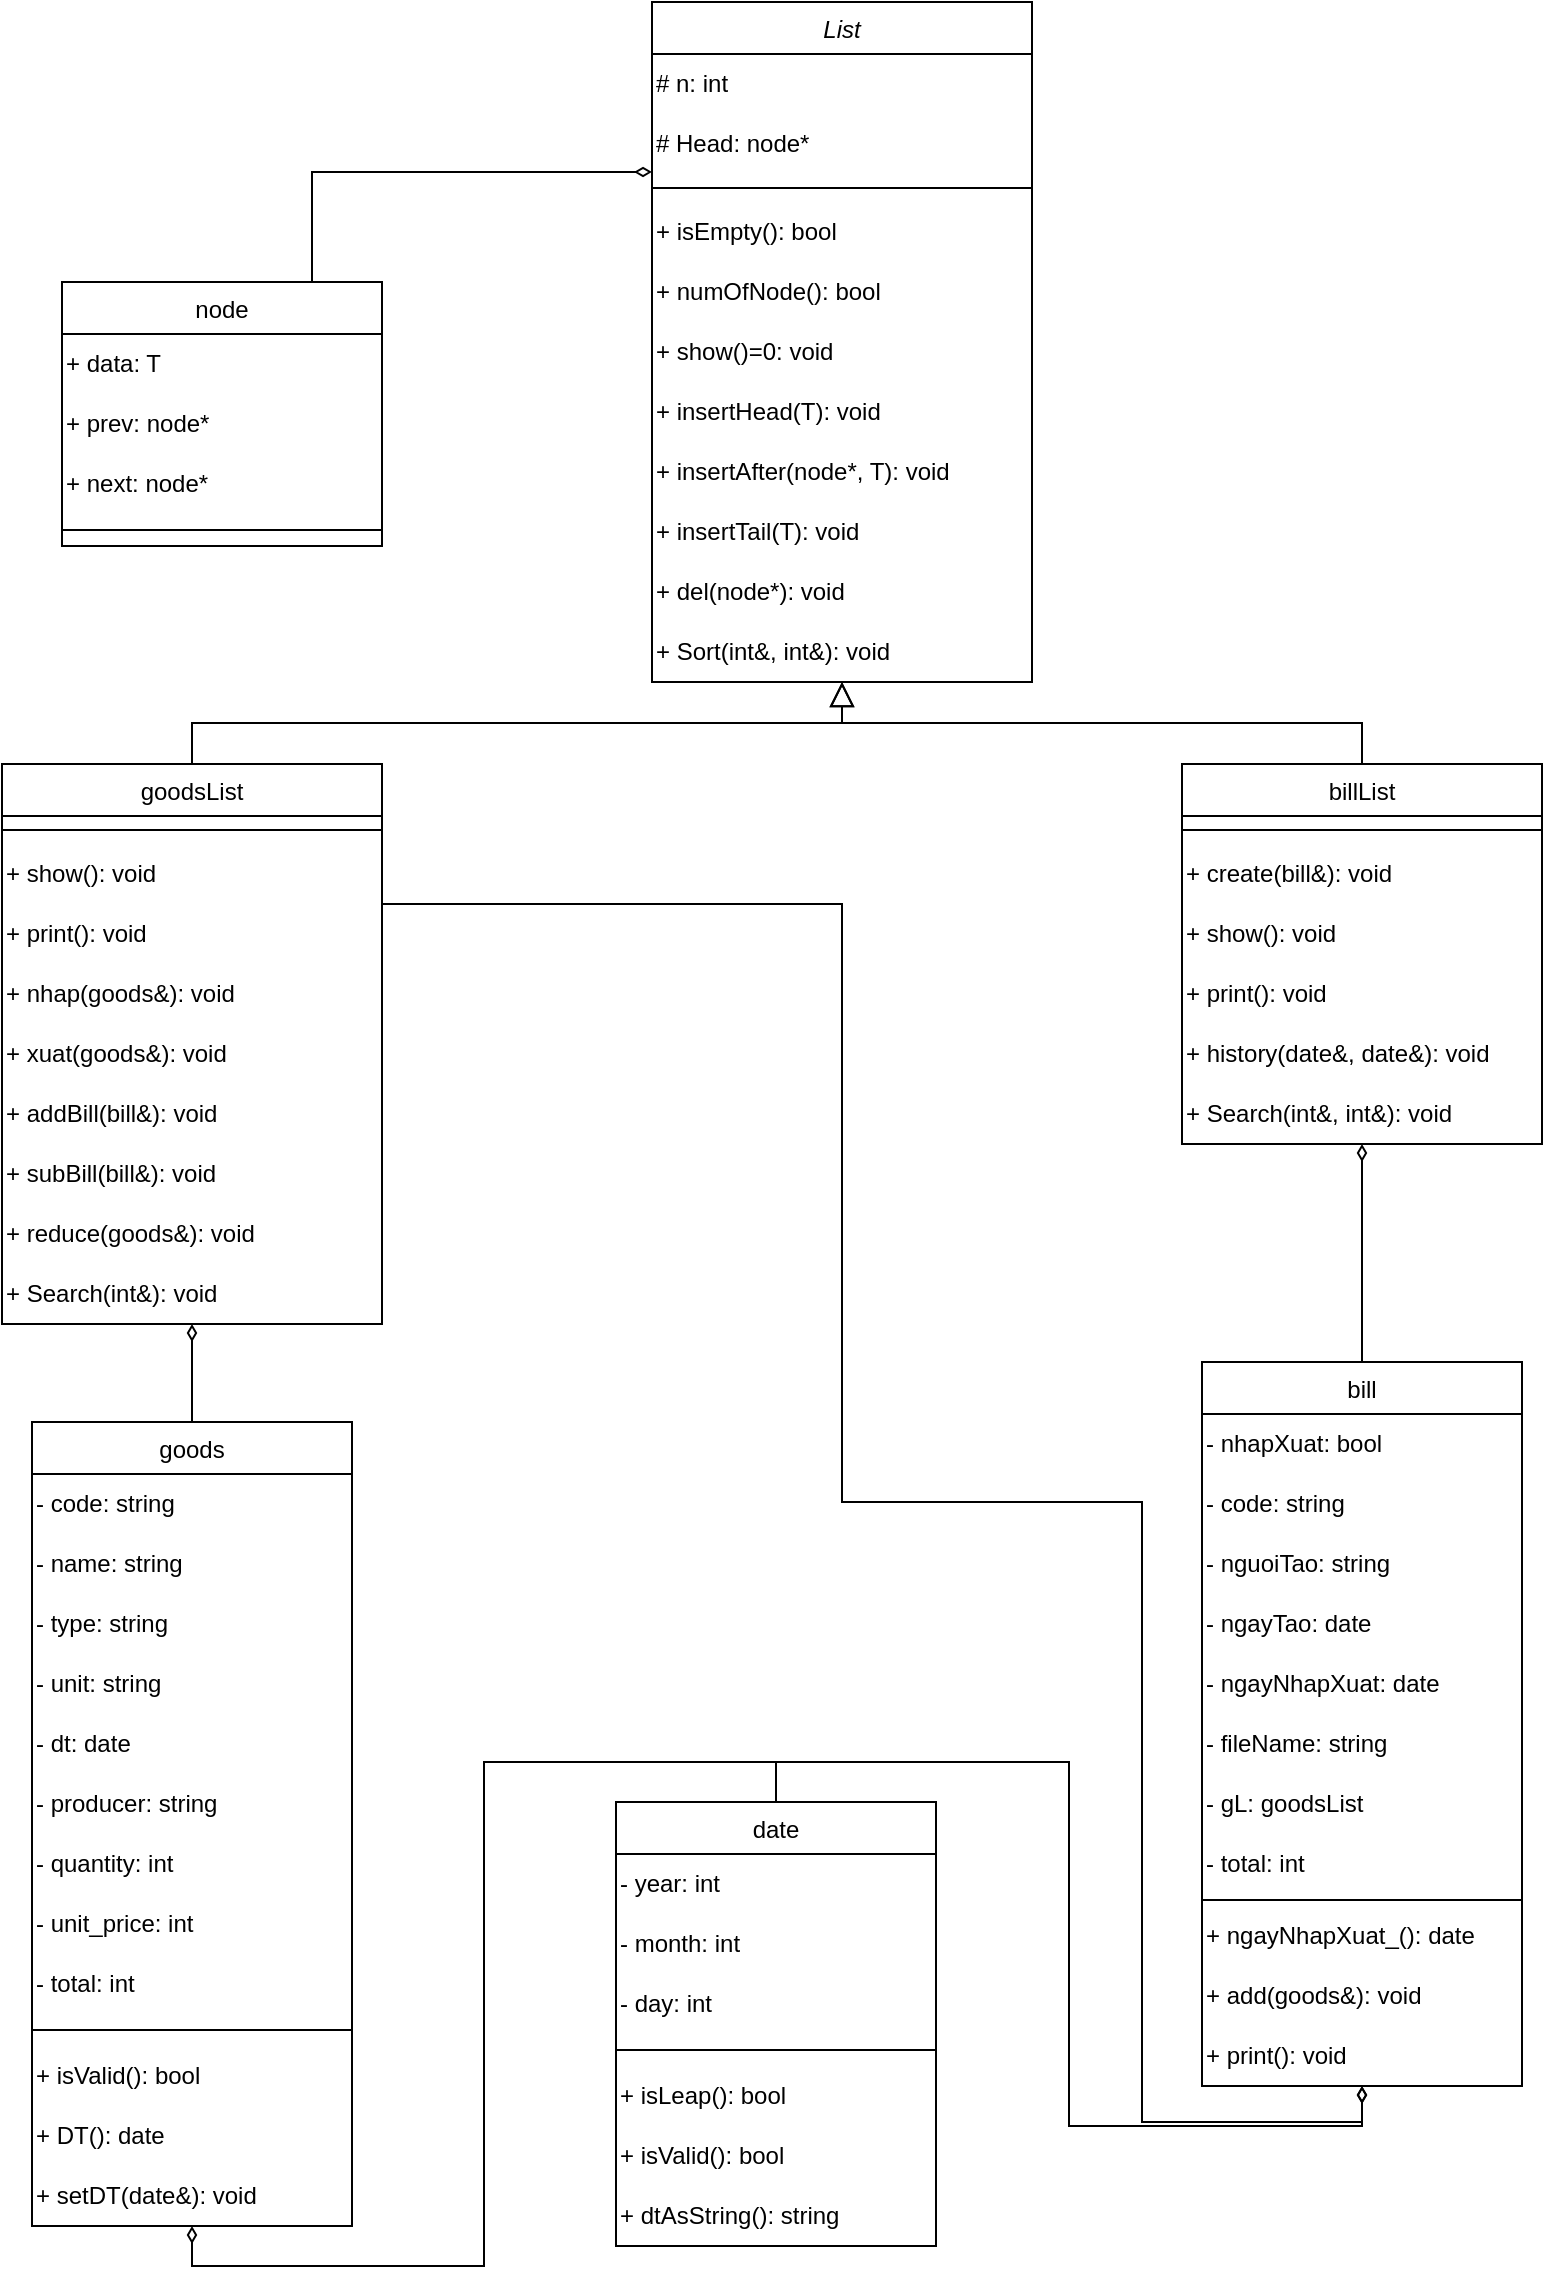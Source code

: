 <mxfile version="20.6.0" type="github">
  <diagram id="C5RBs43oDa-KdzZeNtuy" name="Page-1">
    <mxGraphModel dx="1904" dy="709" grid="1" gridSize="10" guides="1" tooltips="1" connect="1" arrows="1" fold="1" page="1" pageScale="1" pageWidth="827" pageHeight="1169" math="0" shadow="0">
      <root>
        <mxCell id="WIyWlLk6GJQsqaUBKTNV-0" />
        <mxCell id="WIyWlLk6GJQsqaUBKTNV-1" parent="WIyWlLk6GJQsqaUBKTNV-0" />
        <mxCell id="1ag-65yC-xZQ9Hd99v2W-49" value="List" style="swimlane;fontStyle=2;align=center;verticalAlign=top;childLayout=stackLayout;horizontal=1;startSize=26;horizontalStack=0;resizeParent=1;resizeLast=0;collapsible=1;marginBottom=0;rounded=0;shadow=0;strokeWidth=1;" parent="WIyWlLk6GJQsqaUBKTNV-1" vertex="1">
          <mxGeometry x="-475" width="190" height="340" as="geometry">
            <mxRectangle x="230" y="140" width="160" height="26" as="alternateBounds" />
          </mxGeometry>
        </mxCell>
        <mxCell id="6-5mxGOzj2d0yolRzoxp-0" value="# n: int" style="text;html=1;align=left;verticalAlign=middle;resizable=0;points=[];autosize=1;strokeColor=none;fillColor=none;" vertex="1" parent="1ag-65yC-xZQ9Hd99v2W-49">
          <mxGeometry y="26" width="190" height="30" as="geometry" />
        </mxCell>
        <mxCell id="6-5mxGOzj2d0yolRzoxp-1" value="# Head: node*" style="text;html=1;align=left;verticalAlign=middle;resizable=0;points=[];autosize=1;strokeColor=none;fillColor=none;" vertex="1" parent="1ag-65yC-xZQ9Hd99v2W-49">
          <mxGeometry y="56" width="190" height="30" as="geometry" />
        </mxCell>
        <mxCell id="1ag-65yC-xZQ9Hd99v2W-50" value="" style="line;html=1;strokeWidth=1;align=left;verticalAlign=middle;spacingTop=-1;spacingLeft=3;spacingRight=3;rotatable=0;labelPosition=right;points=[];portConstraint=eastwest;" parent="1ag-65yC-xZQ9Hd99v2W-49" vertex="1">
          <mxGeometry y="86" width="190" height="14" as="geometry" />
        </mxCell>
        <mxCell id="6-5mxGOzj2d0yolRzoxp-5" value="" style="group" vertex="1" connectable="0" parent="1ag-65yC-xZQ9Hd99v2W-49">
          <mxGeometry y="100" width="190" height="120" as="geometry" />
        </mxCell>
        <mxCell id="1ag-65yC-xZQ9Hd99v2W-51" value="+ isEmpty(): bool" style="text;html=1;align=left;verticalAlign=middle;resizable=0;points=[];autosize=1;strokeColor=none;fillColor=none;" parent="6-5mxGOzj2d0yolRzoxp-5" vertex="1">
          <mxGeometry width="160" height="30" as="geometry" />
        </mxCell>
        <mxCell id="6-5mxGOzj2d0yolRzoxp-2" value="+ numOfNode(): bool" style="text;html=1;align=left;verticalAlign=middle;resizable=1;points=[];autosize=1;strokeColor=none;fillColor=none;container=0;movable=1;rotatable=1;deletable=1;editable=1;connectable=1;" vertex="1" parent="6-5mxGOzj2d0yolRzoxp-5">
          <mxGeometry y="30" width="160" height="30" as="geometry" />
        </mxCell>
        <mxCell id="6-5mxGOzj2d0yolRzoxp-3" value="&lt;span style=&quot;&quot;&gt;+ show()=0: void&lt;/span&gt;" style="text;html=1;align=left;verticalAlign=middle;resizable=0;points=[];autosize=1;strokeColor=none;fillColor=none;" vertex="1" parent="6-5mxGOzj2d0yolRzoxp-5">
          <mxGeometry y="60" width="110" height="30" as="geometry" />
        </mxCell>
        <mxCell id="6-5mxGOzj2d0yolRzoxp-4" value="+ insertHead(T): void" style="text;html=1;align=left;verticalAlign=middle;resizable=0;points=[];autosize=1;strokeColor=none;fillColor=none;" vertex="1" parent="6-5mxGOzj2d0yolRzoxp-5">
          <mxGeometry y="90" width="140" height="30" as="geometry" />
        </mxCell>
        <mxCell id="6-5mxGOzj2d0yolRzoxp-6" value="+ insertAfter(node*, T): void" style="text;html=1;align=left;verticalAlign=middle;resizable=0;points=[];autosize=1;strokeColor=none;fillColor=none;" vertex="1" parent="1ag-65yC-xZQ9Hd99v2W-49">
          <mxGeometry y="220" width="190" height="30" as="geometry" />
        </mxCell>
        <mxCell id="6-5mxGOzj2d0yolRzoxp-7" value="+ insertTail(T): void" style="text;html=1;align=left;verticalAlign=middle;resizable=0;points=[];autosize=1;strokeColor=none;fillColor=none;" vertex="1" parent="1ag-65yC-xZQ9Hd99v2W-49">
          <mxGeometry y="250" width="190" height="30" as="geometry" />
        </mxCell>
        <mxCell id="6-5mxGOzj2d0yolRzoxp-8" value="+ del(node*): void" style="text;html=1;align=left;verticalAlign=middle;resizable=0;points=[];autosize=1;strokeColor=none;fillColor=none;" vertex="1" parent="1ag-65yC-xZQ9Hd99v2W-49">
          <mxGeometry y="280" width="190" height="30" as="geometry" />
        </mxCell>
        <mxCell id="6-5mxGOzj2d0yolRzoxp-9" value="+ Sort(int&amp;amp;, int&amp;amp;): void" style="text;html=1;align=left;verticalAlign=middle;resizable=0;points=[];autosize=1;strokeColor=none;fillColor=none;" vertex="1" parent="1ag-65yC-xZQ9Hd99v2W-49">
          <mxGeometry y="310" width="190" height="30" as="geometry" />
        </mxCell>
        <mxCell id="6-5mxGOzj2d0yolRzoxp-95" style="edgeStyle=orthogonalEdgeStyle;rounded=0;orthogonalLoop=1;jettySize=auto;html=1;exitX=1;exitY=0.25;exitDx=0;exitDy=0;entryX=0.5;entryY=1;entryDx=0;entryDy=0;endArrow=diamondThin;endFill=0;" edge="1" parent="WIyWlLk6GJQsqaUBKTNV-1" source="1ag-65yC-xZQ9Hd99v2W-53" target="1ag-65yC-xZQ9Hd99v2W-67">
          <mxGeometry relative="1" as="geometry">
            <Array as="points">
              <mxPoint x="-380" y="451" />
              <mxPoint x="-380" y="750" />
              <mxPoint x="-230" y="750" />
              <mxPoint x="-230" y="1060" />
              <mxPoint x="-120" y="1060" />
            </Array>
          </mxGeometry>
        </mxCell>
        <mxCell id="1ag-65yC-xZQ9Hd99v2W-53" value="goodsList" style="swimlane;fontStyle=0;align=center;verticalAlign=top;childLayout=stackLayout;horizontal=1;startSize=26;horizontalStack=0;resizeParent=1;resizeLast=0;collapsible=1;marginBottom=0;rounded=0;shadow=0;strokeWidth=1;" parent="WIyWlLk6GJQsqaUBKTNV-1" vertex="1">
          <mxGeometry x="-800" y="381" width="190" height="280" as="geometry">
            <mxRectangle x="130" y="380" width="160" height="26" as="alternateBounds" />
          </mxGeometry>
        </mxCell>
        <mxCell id="1ag-65yC-xZQ9Hd99v2W-55" value="" style="line;html=1;strokeWidth=1;align=left;verticalAlign=middle;spacingTop=-1;spacingLeft=3;spacingRight=3;rotatable=0;labelPosition=right;points=[];portConstraint=eastwest;" parent="1ag-65yC-xZQ9Hd99v2W-53" vertex="1">
          <mxGeometry y="26" width="190" height="14" as="geometry" />
        </mxCell>
        <mxCell id="6-5mxGOzj2d0yolRzoxp-36" value="" style="group" vertex="1" connectable="0" parent="1ag-65yC-xZQ9Hd99v2W-53">
          <mxGeometry y="40" width="190" height="240" as="geometry" />
        </mxCell>
        <mxCell id="1ag-65yC-xZQ9Hd99v2W-56" value="+ show(): void" style="text;html=1;align=left;verticalAlign=middle;resizable=0;points=[];autosize=1;strokeColor=none;fillColor=none;" parent="6-5mxGOzj2d0yolRzoxp-36" vertex="1">
          <mxGeometry width="190" height="30" as="geometry" />
        </mxCell>
        <mxCell id="1ag-65yC-xZQ9Hd99v2W-57" value="+ print(): void" style="text;html=1;align=left;verticalAlign=middle;resizable=0;points=[];autosize=1;strokeColor=none;fillColor=none;" parent="6-5mxGOzj2d0yolRzoxp-36" vertex="1">
          <mxGeometry y="30" width="190" height="30" as="geometry" />
        </mxCell>
        <mxCell id="6-5mxGOzj2d0yolRzoxp-24" value="+ nhap(goods&amp;amp;): void" style="text;html=1;align=left;verticalAlign=middle;resizable=0;points=[];autosize=1;strokeColor=none;fillColor=none;" vertex="1" parent="6-5mxGOzj2d0yolRzoxp-36">
          <mxGeometry y="60" width="190" height="30" as="geometry" />
        </mxCell>
        <mxCell id="6-5mxGOzj2d0yolRzoxp-25" value="+ xuat(goods&amp;amp;): void" style="text;html=1;align=left;verticalAlign=middle;resizable=0;points=[];autosize=1;strokeColor=none;fillColor=none;" vertex="1" parent="6-5mxGOzj2d0yolRzoxp-36">
          <mxGeometry y="90" width="190" height="30" as="geometry" />
        </mxCell>
        <mxCell id="6-5mxGOzj2d0yolRzoxp-26" value="+ addBill(bill&amp;amp;): void" style="text;html=1;align=left;verticalAlign=middle;resizable=0;points=[];autosize=1;strokeColor=none;fillColor=none;" vertex="1" parent="6-5mxGOzj2d0yolRzoxp-36">
          <mxGeometry y="120" width="130" height="30" as="geometry" />
        </mxCell>
        <mxCell id="6-5mxGOzj2d0yolRzoxp-27" value="+ subBill(bill&amp;amp;): void" style="text;html=1;align=left;verticalAlign=middle;resizable=0;points=[];autosize=1;strokeColor=none;fillColor=none;" vertex="1" parent="6-5mxGOzj2d0yolRzoxp-36">
          <mxGeometry y="150" width="130" height="30" as="geometry" />
        </mxCell>
        <mxCell id="6-5mxGOzj2d0yolRzoxp-29" value="+ reduce(goods&amp;amp;): void" style="text;html=1;align=left;verticalAlign=middle;resizable=0;points=[];autosize=1;strokeColor=none;fillColor=none;" vertex="1" parent="6-5mxGOzj2d0yolRzoxp-36">
          <mxGeometry y="180" width="190" height="30" as="geometry" />
        </mxCell>
        <mxCell id="6-5mxGOzj2d0yolRzoxp-34" value="+ Search(int&amp;amp;): void" style="text;html=1;align=left;verticalAlign=middle;resizable=0;points=[];autosize=1;strokeColor=none;fillColor=none;" vertex="1" parent="6-5mxGOzj2d0yolRzoxp-36">
          <mxGeometry y="210" width="130" height="30" as="geometry" />
        </mxCell>
        <mxCell id="1ag-65yC-xZQ9Hd99v2W-58" value="" style="endArrow=block;endSize=10;endFill=0;shadow=0;strokeWidth=1;rounded=0;edgeStyle=elbowEdgeStyle;elbow=vertical;" parent="WIyWlLk6GJQsqaUBKTNV-1" source="1ag-65yC-xZQ9Hd99v2W-53" target="1ag-65yC-xZQ9Hd99v2W-49" edge="1">
          <mxGeometry width="160" relative="1" as="geometry">
            <mxPoint x="-530" y="203" as="sourcePoint" />
            <mxPoint x="-530" y="203" as="targetPoint" />
          </mxGeometry>
        </mxCell>
        <mxCell id="1ag-65yC-xZQ9Hd99v2W-59" value="billList" style="swimlane;fontStyle=0;align=center;verticalAlign=top;childLayout=stackLayout;horizontal=1;startSize=26;horizontalStack=0;resizeParent=1;resizeLast=0;collapsible=1;marginBottom=0;rounded=0;shadow=0;strokeWidth=1;" parent="WIyWlLk6GJQsqaUBKTNV-1" vertex="1">
          <mxGeometry x="-210" y="381" width="180" height="190" as="geometry">
            <mxRectangle x="340" y="380" width="170" height="26" as="alternateBounds" />
          </mxGeometry>
        </mxCell>
        <mxCell id="1ag-65yC-xZQ9Hd99v2W-61" value="" style="line;html=1;strokeWidth=1;align=left;verticalAlign=middle;spacingTop=-1;spacingLeft=3;spacingRight=3;rotatable=0;labelPosition=right;points=[];portConstraint=eastwest;" parent="1ag-65yC-xZQ9Hd99v2W-59" vertex="1">
          <mxGeometry y="26" width="180" height="14" as="geometry" />
        </mxCell>
        <mxCell id="6-5mxGOzj2d0yolRzoxp-41" value="" style="group" vertex="1" connectable="0" parent="1ag-65yC-xZQ9Hd99v2W-59">
          <mxGeometry y="40" width="180" height="150" as="geometry" />
        </mxCell>
        <mxCell id="1ag-65yC-xZQ9Hd99v2W-62" value="+ create(bill&amp;amp;): void" style="text;html=1;align=left;verticalAlign=middle;resizable=0;points=[];autosize=1;strokeColor=none;fillColor=none;" parent="6-5mxGOzj2d0yolRzoxp-41" vertex="1">
          <mxGeometry width="180" height="30" as="geometry" />
        </mxCell>
        <mxCell id="6-5mxGOzj2d0yolRzoxp-37" value="+ show(): void" style="text;html=1;align=left;verticalAlign=middle;resizable=0;points=[];autosize=1;strokeColor=none;fillColor=none;" vertex="1" parent="6-5mxGOzj2d0yolRzoxp-41">
          <mxGeometry y="30" width="180" height="30" as="geometry" />
        </mxCell>
        <mxCell id="1ag-65yC-xZQ9Hd99v2W-63" value="+ print(): void" style="text;html=1;align=left;verticalAlign=middle;resizable=0;points=[];autosize=1;strokeColor=none;fillColor=none;" parent="6-5mxGOzj2d0yolRzoxp-41" vertex="1">
          <mxGeometry y="60" width="180" height="30" as="geometry" />
        </mxCell>
        <mxCell id="6-5mxGOzj2d0yolRzoxp-39" value="+ history(date&amp;amp;, date&amp;amp;): void" style="text;html=1;align=left;verticalAlign=middle;resizable=0;points=[];autosize=1;strokeColor=none;fillColor=none;" vertex="1" parent="6-5mxGOzj2d0yolRzoxp-41">
          <mxGeometry y="90" width="180" height="30" as="geometry" />
        </mxCell>
        <mxCell id="6-5mxGOzj2d0yolRzoxp-40" value="+ Search(int&amp;amp;, int&amp;amp;): void" style="text;html=1;align=left;verticalAlign=middle;resizable=0;points=[];autosize=1;strokeColor=none;fillColor=none;" vertex="1" parent="6-5mxGOzj2d0yolRzoxp-41">
          <mxGeometry y="120" width="180" height="30" as="geometry" />
        </mxCell>
        <mxCell id="1ag-65yC-xZQ9Hd99v2W-64" value="" style="endArrow=block;endSize=10;endFill=0;shadow=0;strokeWidth=1;rounded=0;edgeStyle=elbowEdgeStyle;elbow=vertical;" parent="WIyWlLk6GJQsqaUBKTNV-1" source="1ag-65yC-xZQ9Hd99v2W-59" target="1ag-65yC-xZQ9Hd99v2W-49" edge="1">
          <mxGeometry width="160" relative="1" as="geometry">
            <mxPoint x="-520" y="373" as="sourcePoint" />
            <mxPoint x="-420" y="271" as="targetPoint" />
          </mxGeometry>
        </mxCell>
        <mxCell id="6-5mxGOzj2d0yolRzoxp-16" style="edgeStyle=orthogonalEdgeStyle;rounded=0;orthogonalLoop=1;jettySize=auto;html=1;exitX=0.5;exitY=0;exitDx=0;exitDy=0;entryX=0.5;entryY=1;entryDx=0;entryDy=0;endArrow=diamondThin;endFill=0;" edge="1" parent="WIyWlLk6GJQsqaUBKTNV-1" source="1ag-65yC-xZQ9Hd99v2W-65" target="1ag-65yC-xZQ9Hd99v2W-53">
          <mxGeometry relative="1" as="geometry" />
        </mxCell>
        <mxCell id="1ag-65yC-xZQ9Hd99v2W-65" value="goods" style="swimlane;fontStyle=0;align=center;verticalAlign=top;childLayout=stackLayout;horizontal=1;startSize=26;horizontalStack=0;resizeParent=1;resizeLast=0;collapsible=1;marginBottom=0;rounded=0;shadow=0;strokeWidth=1;" parent="WIyWlLk6GJQsqaUBKTNV-1" vertex="1">
          <mxGeometry x="-785" y="710" width="160" height="402" as="geometry">
            <mxRectangle x="130" y="380" width="160" height="26" as="alternateBounds" />
          </mxGeometry>
        </mxCell>
        <mxCell id="6-5mxGOzj2d0yolRzoxp-42" value="- code: string" style="text;html=1;align=left;verticalAlign=middle;resizable=0;points=[];autosize=1;strokeColor=none;fillColor=none;" vertex="1" parent="1ag-65yC-xZQ9Hd99v2W-65">
          <mxGeometry y="26" width="160" height="30" as="geometry" />
        </mxCell>
        <mxCell id="6-5mxGOzj2d0yolRzoxp-45" value="- name: string" style="text;html=1;align=left;verticalAlign=middle;resizable=0;points=[];autosize=1;strokeColor=none;fillColor=none;" vertex="1" parent="1ag-65yC-xZQ9Hd99v2W-65">
          <mxGeometry y="56" width="160" height="30" as="geometry" />
        </mxCell>
        <mxCell id="6-5mxGOzj2d0yolRzoxp-47" value="- type: string" style="text;html=1;align=left;verticalAlign=middle;resizable=0;points=[];autosize=1;strokeColor=none;fillColor=none;" vertex="1" parent="1ag-65yC-xZQ9Hd99v2W-65">
          <mxGeometry y="86" width="160" height="30" as="geometry" />
        </mxCell>
        <mxCell id="6-5mxGOzj2d0yolRzoxp-50" value="- unit: string" style="text;html=1;align=left;verticalAlign=middle;resizable=0;points=[];autosize=1;strokeColor=none;fillColor=none;" vertex="1" parent="1ag-65yC-xZQ9Hd99v2W-65">
          <mxGeometry y="116" width="160" height="30" as="geometry" />
        </mxCell>
        <mxCell id="6-5mxGOzj2d0yolRzoxp-51" value="- dt: date" style="text;html=1;align=left;verticalAlign=middle;resizable=0;points=[];autosize=1;strokeColor=none;fillColor=none;" vertex="1" parent="1ag-65yC-xZQ9Hd99v2W-65">
          <mxGeometry y="146" width="160" height="30" as="geometry" />
        </mxCell>
        <mxCell id="6-5mxGOzj2d0yolRzoxp-52" value="- producer: string" style="text;html=1;align=left;verticalAlign=middle;resizable=0;points=[];autosize=1;strokeColor=none;fillColor=none;" vertex="1" parent="1ag-65yC-xZQ9Hd99v2W-65">
          <mxGeometry y="176" width="160" height="30" as="geometry" />
        </mxCell>
        <mxCell id="6-5mxGOzj2d0yolRzoxp-53" value="- quantity: int" style="text;html=1;align=left;verticalAlign=middle;resizable=0;points=[];autosize=1;strokeColor=none;fillColor=none;" vertex="1" parent="1ag-65yC-xZQ9Hd99v2W-65">
          <mxGeometry y="206" width="160" height="30" as="geometry" />
        </mxCell>
        <mxCell id="6-5mxGOzj2d0yolRzoxp-54" value="- unit_price: int" style="text;html=1;align=left;verticalAlign=middle;resizable=0;points=[];autosize=1;strokeColor=none;fillColor=none;" vertex="1" parent="1ag-65yC-xZQ9Hd99v2W-65">
          <mxGeometry y="236" width="160" height="30" as="geometry" />
        </mxCell>
        <mxCell id="6-5mxGOzj2d0yolRzoxp-55" value="- total: int" style="text;html=1;align=left;verticalAlign=middle;resizable=0;points=[];autosize=1;strokeColor=none;fillColor=none;" vertex="1" parent="1ag-65yC-xZQ9Hd99v2W-65">
          <mxGeometry y="266" width="160" height="30" as="geometry" />
        </mxCell>
        <mxCell id="1ag-65yC-xZQ9Hd99v2W-66" value="" style="line;html=1;strokeWidth=1;align=left;verticalAlign=middle;spacingTop=-1;spacingLeft=3;spacingRight=3;rotatable=0;labelPosition=right;points=[];portConstraint=eastwest;" parent="1ag-65yC-xZQ9Hd99v2W-65" vertex="1">
          <mxGeometry y="296" width="160" height="16" as="geometry" />
        </mxCell>
        <mxCell id="6-5mxGOzj2d0yolRzoxp-61" value="" style="group" vertex="1" connectable="0" parent="1ag-65yC-xZQ9Hd99v2W-65">
          <mxGeometry y="312" width="160" height="90" as="geometry" />
        </mxCell>
        <mxCell id="6-5mxGOzj2d0yolRzoxp-56" value="+ isValid(): bool" style="text;html=1;align=left;verticalAlign=middle;resizable=0;points=[];autosize=1;strokeColor=none;fillColor=none;" vertex="1" parent="6-5mxGOzj2d0yolRzoxp-61">
          <mxGeometry width="160" height="30" as="geometry" />
        </mxCell>
        <mxCell id="6-5mxGOzj2d0yolRzoxp-57" value="+ DT(): date" style="text;html=1;align=left;verticalAlign=middle;resizable=0;points=[];autosize=1;strokeColor=none;fillColor=none;" vertex="1" parent="6-5mxGOzj2d0yolRzoxp-61">
          <mxGeometry y="30" width="160" height="30" as="geometry" />
        </mxCell>
        <mxCell id="6-5mxGOzj2d0yolRzoxp-58" value="+ setDT(date&amp;amp;): void" style="text;html=1;align=left;verticalAlign=middle;resizable=0;points=[];autosize=1;strokeColor=none;fillColor=none;" vertex="1" parent="6-5mxGOzj2d0yolRzoxp-61">
          <mxGeometry y="60" width="160" height="30" as="geometry" />
        </mxCell>
        <mxCell id="6-5mxGOzj2d0yolRzoxp-21" style="edgeStyle=orthogonalEdgeStyle;rounded=0;orthogonalLoop=1;jettySize=auto;html=1;exitX=0.5;exitY=0;exitDx=0;exitDy=0;entryX=0.5;entryY=1;entryDx=0;entryDy=0;endArrow=diamondThin;endFill=0;" edge="1" parent="WIyWlLk6GJQsqaUBKTNV-1" source="1ag-65yC-xZQ9Hd99v2W-67" target="1ag-65yC-xZQ9Hd99v2W-59">
          <mxGeometry relative="1" as="geometry" />
        </mxCell>
        <mxCell id="1ag-65yC-xZQ9Hd99v2W-67" value="bill" style="swimlane;fontStyle=0;align=center;verticalAlign=top;childLayout=stackLayout;horizontal=1;startSize=26;horizontalStack=0;resizeParent=1;resizeLast=0;collapsible=1;marginBottom=0;rounded=0;shadow=0;strokeWidth=1;" parent="WIyWlLk6GJQsqaUBKTNV-1" vertex="1">
          <mxGeometry x="-200" y="680" width="160" height="362" as="geometry">
            <mxRectangle x="130" y="380" width="160" height="26" as="alternateBounds" />
          </mxGeometry>
        </mxCell>
        <mxCell id="6-5mxGOzj2d0yolRzoxp-68" value="- nhapXuat: bool" style="text;html=1;align=left;verticalAlign=middle;resizable=0;points=[];autosize=1;strokeColor=none;fillColor=none;" vertex="1" parent="1ag-65yC-xZQ9Hd99v2W-67">
          <mxGeometry y="26" width="160" height="30" as="geometry" />
        </mxCell>
        <mxCell id="6-5mxGOzj2d0yolRzoxp-69" value="- code: string" style="text;html=1;align=left;verticalAlign=middle;resizable=0;points=[];autosize=1;strokeColor=none;fillColor=none;" vertex="1" parent="1ag-65yC-xZQ9Hd99v2W-67">
          <mxGeometry y="56" width="160" height="30" as="geometry" />
        </mxCell>
        <mxCell id="6-5mxGOzj2d0yolRzoxp-70" value="- nguoiTao: string" style="text;html=1;align=left;verticalAlign=middle;resizable=0;points=[];autosize=1;strokeColor=none;fillColor=none;" vertex="1" parent="1ag-65yC-xZQ9Hd99v2W-67">
          <mxGeometry y="86" width="160" height="30" as="geometry" />
        </mxCell>
        <mxCell id="6-5mxGOzj2d0yolRzoxp-71" value="- ngayTao: date" style="text;html=1;align=left;verticalAlign=middle;resizable=0;points=[];autosize=1;strokeColor=none;fillColor=none;" vertex="1" parent="1ag-65yC-xZQ9Hd99v2W-67">
          <mxGeometry y="116" width="160" height="30" as="geometry" />
        </mxCell>
        <mxCell id="6-5mxGOzj2d0yolRzoxp-72" value="- ngayNhapXuat: date" style="text;html=1;align=left;verticalAlign=middle;resizable=0;points=[];autosize=1;strokeColor=none;fillColor=none;" vertex="1" parent="1ag-65yC-xZQ9Hd99v2W-67">
          <mxGeometry y="146" width="160" height="30" as="geometry" />
        </mxCell>
        <mxCell id="6-5mxGOzj2d0yolRzoxp-73" value="- fileName: string" style="text;html=1;align=left;verticalAlign=middle;resizable=0;points=[];autosize=1;strokeColor=none;fillColor=none;" vertex="1" parent="1ag-65yC-xZQ9Hd99v2W-67">
          <mxGeometry y="176" width="160" height="30" as="geometry" />
        </mxCell>
        <mxCell id="6-5mxGOzj2d0yolRzoxp-74" value="- gL: goodsList" style="text;html=1;align=left;verticalAlign=middle;resizable=0;points=[];autosize=1;strokeColor=none;fillColor=none;" vertex="1" parent="1ag-65yC-xZQ9Hd99v2W-67">
          <mxGeometry y="206" width="160" height="30" as="geometry" />
        </mxCell>
        <mxCell id="6-5mxGOzj2d0yolRzoxp-75" value="- total: int" style="text;html=1;align=left;verticalAlign=middle;resizable=0;points=[];autosize=1;strokeColor=none;fillColor=none;" vertex="1" parent="1ag-65yC-xZQ9Hd99v2W-67">
          <mxGeometry y="236" width="160" height="30" as="geometry" />
        </mxCell>
        <mxCell id="1ag-65yC-xZQ9Hd99v2W-68" value="" style="line;html=1;strokeWidth=1;align=left;verticalAlign=middle;spacingTop=-1;spacingLeft=3;spacingRight=3;rotatable=0;labelPosition=right;points=[];portConstraint=eastwest;" parent="1ag-65yC-xZQ9Hd99v2W-67" vertex="1">
          <mxGeometry y="266" width="160" height="6" as="geometry" />
        </mxCell>
        <mxCell id="6-5mxGOzj2d0yolRzoxp-76" value="+ ngayNhapXuat_(): date" style="text;html=1;align=left;verticalAlign=middle;resizable=0;points=[];autosize=1;strokeColor=none;fillColor=none;" vertex="1" parent="1ag-65yC-xZQ9Hd99v2W-67">
          <mxGeometry y="272" width="160" height="30" as="geometry" />
        </mxCell>
        <mxCell id="6-5mxGOzj2d0yolRzoxp-77" value="+ add(goods&amp;amp;): void" style="text;html=1;align=left;verticalAlign=middle;resizable=0;points=[];autosize=1;strokeColor=none;fillColor=none;" vertex="1" parent="1ag-65yC-xZQ9Hd99v2W-67">
          <mxGeometry y="302" width="160" height="30" as="geometry" />
        </mxCell>
        <mxCell id="6-5mxGOzj2d0yolRzoxp-78" value="+ print(): void" style="text;html=1;align=left;verticalAlign=middle;resizable=0;points=[];autosize=1;strokeColor=none;fillColor=none;" vertex="1" parent="1ag-65yC-xZQ9Hd99v2W-67">
          <mxGeometry y="332" width="160" height="30" as="geometry" />
        </mxCell>
        <mxCell id="6-5mxGOzj2d0yolRzoxp-22" style="edgeStyle=orthogonalEdgeStyle;rounded=0;orthogonalLoop=1;jettySize=auto;html=1;exitX=0.5;exitY=0;exitDx=0;exitDy=0;entryX=0.5;entryY=1;entryDx=0;entryDy=0;endArrow=diamondThin;endFill=0;" edge="1" parent="WIyWlLk6GJQsqaUBKTNV-1" source="1ag-65yC-xZQ9Hd99v2W-75" target="1ag-65yC-xZQ9Hd99v2W-65">
          <mxGeometry relative="1" as="geometry" />
        </mxCell>
        <mxCell id="6-5mxGOzj2d0yolRzoxp-79" style="edgeStyle=orthogonalEdgeStyle;rounded=0;orthogonalLoop=1;jettySize=auto;html=1;exitX=0.5;exitY=0;exitDx=0;exitDy=0;endArrow=diamondThin;endFill=0;entryX=0.5;entryY=1;entryDx=0;entryDy=0;" edge="1" parent="WIyWlLk6GJQsqaUBKTNV-1" source="1ag-65yC-xZQ9Hd99v2W-75" target="1ag-65yC-xZQ9Hd99v2W-67">
          <mxGeometry relative="1" as="geometry">
            <mxPoint x="-180" y="1080" as="targetPoint" />
          </mxGeometry>
        </mxCell>
        <mxCell id="1ag-65yC-xZQ9Hd99v2W-75" value="date" style="swimlane;fontStyle=0;align=center;verticalAlign=top;childLayout=stackLayout;horizontal=1;startSize=26;horizontalStack=0;resizeParent=1;resizeLast=0;collapsible=1;marginBottom=0;rounded=0;shadow=0;strokeWidth=1;" parent="WIyWlLk6GJQsqaUBKTNV-1" vertex="1">
          <mxGeometry x="-493" y="900" width="160" height="222" as="geometry">
            <mxRectangle x="130" y="380" width="160" height="26" as="alternateBounds" />
          </mxGeometry>
        </mxCell>
        <mxCell id="6-5mxGOzj2d0yolRzoxp-62" value="- year: int" style="text;html=1;align=left;verticalAlign=middle;resizable=0;points=[];autosize=1;strokeColor=none;fillColor=none;" vertex="1" parent="1ag-65yC-xZQ9Hd99v2W-75">
          <mxGeometry y="26" width="160" height="30" as="geometry" />
        </mxCell>
        <mxCell id="6-5mxGOzj2d0yolRzoxp-63" value="- month: int" style="text;html=1;align=left;verticalAlign=middle;resizable=0;points=[];autosize=1;strokeColor=none;fillColor=none;" vertex="1" parent="1ag-65yC-xZQ9Hd99v2W-75">
          <mxGeometry y="56" width="160" height="30" as="geometry" />
        </mxCell>
        <mxCell id="6-5mxGOzj2d0yolRzoxp-64" value="- day: int" style="text;html=1;align=left;verticalAlign=middle;resizable=0;points=[];autosize=1;strokeColor=none;fillColor=none;" vertex="1" parent="1ag-65yC-xZQ9Hd99v2W-75">
          <mxGeometry y="86" width="160" height="30" as="geometry" />
        </mxCell>
        <mxCell id="1ag-65yC-xZQ9Hd99v2W-76" value="" style="line;html=1;strokeWidth=1;align=left;verticalAlign=middle;spacingTop=-1;spacingLeft=3;spacingRight=3;rotatable=0;labelPosition=right;points=[];portConstraint=eastwest;" parent="1ag-65yC-xZQ9Hd99v2W-75" vertex="1">
          <mxGeometry y="116" width="160" height="16" as="geometry" />
        </mxCell>
        <mxCell id="6-5mxGOzj2d0yolRzoxp-65" value="+ isLeap(): bool" style="text;html=1;align=left;verticalAlign=middle;resizable=0;points=[];autosize=1;strokeColor=none;fillColor=none;" vertex="1" parent="1ag-65yC-xZQ9Hd99v2W-75">
          <mxGeometry y="132" width="160" height="30" as="geometry" />
        </mxCell>
        <mxCell id="6-5mxGOzj2d0yolRzoxp-66" value="+ isValid(): bool" style="text;html=1;align=left;verticalAlign=middle;resizable=0;points=[];autosize=1;strokeColor=none;fillColor=none;" vertex="1" parent="1ag-65yC-xZQ9Hd99v2W-75">
          <mxGeometry y="162" width="160" height="30" as="geometry" />
        </mxCell>
        <mxCell id="6-5mxGOzj2d0yolRzoxp-67" value="+ dtAsString(): string" style="text;html=1;align=left;verticalAlign=middle;resizable=0;points=[];autosize=1;strokeColor=none;fillColor=none;" vertex="1" parent="1ag-65yC-xZQ9Hd99v2W-75">
          <mxGeometry y="192" width="160" height="30" as="geometry" />
        </mxCell>
        <mxCell id="6-5mxGOzj2d0yolRzoxp-111" style="edgeStyle=orthogonalEdgeStyle;rounded=0;orthogonalLoop=1;jettySize=auto;html=1;exitX=0.5;exitY=0;exitDx=0;exitDy=0;entryX=0;entryY=0.25;entryDx=0;entryDy=0;endArrow=diamondThin;endFill=0;" edge="1" parent="WIyWlLk6GJQsqaUBKTNV-1" source="6-5mxGOzj2d0yolRzoxp-96" target="1ag-65yC-xZQ9Hd99v2W-49">
          <mxGeometry relative="1" as="geometry">
            <Array as="points">
              <mxPoint x="-645" y="85" />
            </Array>
          </mxGeometry>
        </mxCell>
        <mxCell id="6-5mxGOzj2d0yolRzoxp-96" value="node" style="swimlane;fontStyle=0;align=center;verticalAlign=top;childLayout=stackLayout;horizontal=1;startSize=26;horizontalStack=0;resizeParent=1;resizeLast=0;collapsible=1;marginBottom=0;rounded=0;shadow=0;strokeWidth=1;" vertex="1" parent="WIyWlLk6GJQsqaUBKTNV-1">
          <mxGeometry x="-770" y="140" width="160" height="132" as="geometry">
            <mxRectangle x="130" y="380" width="160" height="26" as="alternateBounds" />
          </mxGeometry>
        </mxCell>
        <mxCell id="6-5mxGOzj2d0yolRzoxp-97" value="+ data: T" style="text;html=1;align=left;verticalAlign=middle;resizable=0;points=[];autosize=1;strokeColor=none;fillColor=none;" vertex="1" parent="6-5mxGOzj2d0yolRzoxp-96">
          <mxGeometry y="26" width="160" height="30" as="geometry" />
        </mxCell>
        <mxCell id="6-5mxGOzj2d0yolRzoxp-98" value="+ prev: node*" style="text;html=1;align=left;verticalAlign=middle;resizable=0;points=[];autosize=1;strokeColor=none;fillColor=none;" vertex="1" parent="6-5mxGOzj2d0yolRzoxp-96">
          <mxGeometry y="56" width="160" height="30" as="geometry" />
        </mxCell>
        <mxCell id="6-5mxGOzj2d0yolRzoxp-99" value="+ next: node*" style="text;html=1;align=left;verticalAlign=middle;resizable=0;points=[];autosize=1;strokeColor=none;fillColor=none;" vertex="1" parent="6-5mxGOzj2d0yolRzoxp-96">
          <mxGeometry y="86" width="160" height="30" as="geometry" />
        </mxCell>
        <mxCell id="6-5mxGOzj2d0yolRzoxp-100" value="" style="line;html=1;strokeWidth=1;align=left;verticalAlign=middle;spacingTop=-1;spacingLeft=3;spacingRight=3;rotatable=0;labelPosition=right;points=[];portConstraint=eastwest;" vertex="1" parent="6-5mxGOzj2d0yolRzoxp-96">
          <mxGeometry y="116" width="160" height="16" as="geometry" />
        </mxCell>
      </root>
    </mxGraphModel>
  </diagram>
</mxfile>
